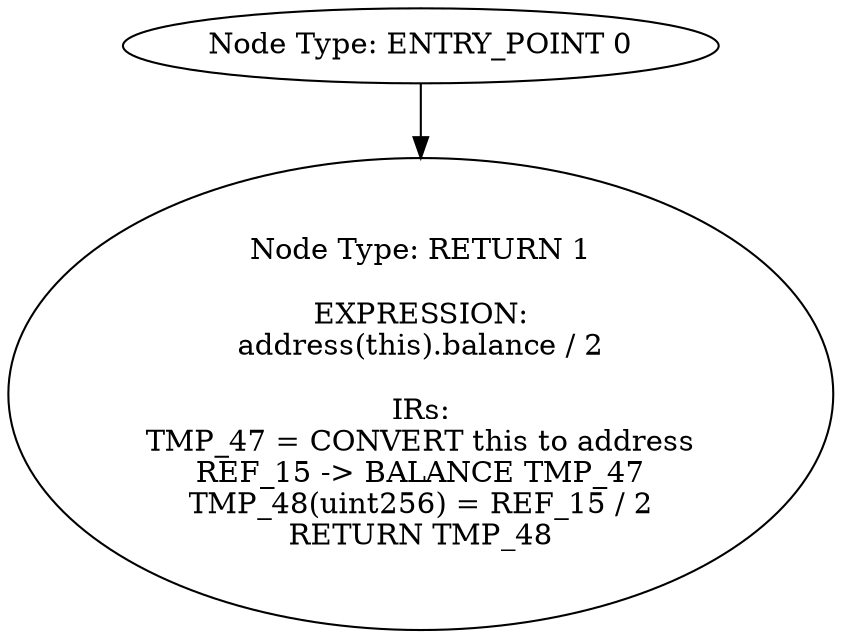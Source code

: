 digraph{
0[label="Node Type: ENTRY_POINT 0
"];
0->1;
1[label="Node Type: RETURN 1

EXPRESSION:
address(this).balance / 2

IRs:
TMP_47 = CONVERT this to address
REF_15 -> BALANCE TMP_47
TMP_48(uint256) = REF_15 / 2
RETURN TMP_48"];
}
